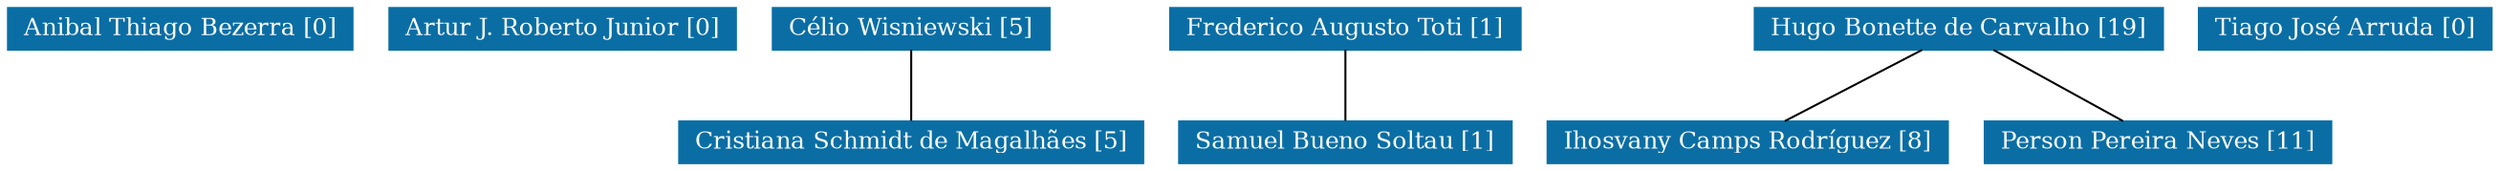 strict graph grafo1 {
	graph [bb="0,0,1036.5,78",
		id=grafo1,
		overlap=False
	];
	node [fontsize=12,
		label="\N",
		shape=rectangle,
		style=filled
	];
	0	[URL="membro-8478305453281130.html",
		color="#0A6EA4",
		fontcolor="#FFFFFF",
		height=0.29167,
		label="Anibal Thiago Bezerra [0]",
		pos="71,67.5",
		width=1.9722];
	1	[URL="membro-6122155083160820.html",
		color="#0A6EA4",
		fontcolor="#FFFFFF",
		height=0.29167,
		label="Artur J. Roberto Junior [0]",
		pos="232,67.5",
		width=1.9861];
	2	[URL="membro-4055079165002493.html",
		color="#0A6EA4",
		fontcolor="#FFFFFF",
		height=0.29167,
		label="Célio Wisniewski [5]",
		pos="380,67.5",
		width=1.625];
	3	[URL="membro-1140012060761818.html",
		color="#0A6EA4",
		fontcolor="#FFFFFF",
		height=0.29167,
		label="Cristiana Schmidt de Magalhães [5]",
		pos="380,10.5",
		width=2.5694];
	2 -- 3	[pos="380,56.92 380,46.948 380,31.408 380,21.341"];
	4	[URL="membro-5154949759339458.html",
		color="#0A6EA4",
		fontcolor="#FFFFFF",
		height=0.29167,
		label="Frederico Augusto Toti [1]",
		pos="559,67.5",
		width=1.9722];
	8	[URL="membro-4318353199461089.html",
		color="#0A6EA4",
		fontcolor="#FFFFFF",
		height=0.29167,
		label="Samuel Bueno Soltau [1]",
		pos="559,10.5",
		width=1.8889];
	4 -- 8	[pos="559,56.92 559,46.948 559,31.408 559,21.341"];
	5	[URL="membro-1642083834158700.html",
		color="#0A6EA4",
		fontcolor="#FFFFFF",
		height=0.29167,
		label="Hugo Bonette de Carvalho [19]",
		pos="816,67.5",
		width=2.3194];
	6	[URL="membro-3732563704810366.html",
		color="#0A6EA4",
		fontcolor="#FFFFFF",
		height=0.29167,
		label="Ihosvany Camps Rodríguez [8]",
		pos="728,10.5",
		width=2.2917];
	5 -- 6	[pos="800.67,56.92 784.62,46.886 759.55,31.216 743.45,21.155"];
	7	[URL="membro-2380268778692743.html",
		color="#0A6EA4",
		fontcolor="#FFFFFF",
		height=0.29167,
		label="Person Pereira Neves [11]",
		pos="899,10.5",
		width=1.9444];
	5 -- 7	[pos="830.46,56.92 845.6,46.886 869.25,31.216 884.43,21.155"];
	9	[URL="membro-2604391010090933.html",
		color="#0A6EA4",
		fontcolor="#FFFFFF",
		height=0.29167,
		label="Tiago José Arruda [0]",
		pos="977,67.5",
		width=1.6528];
}
